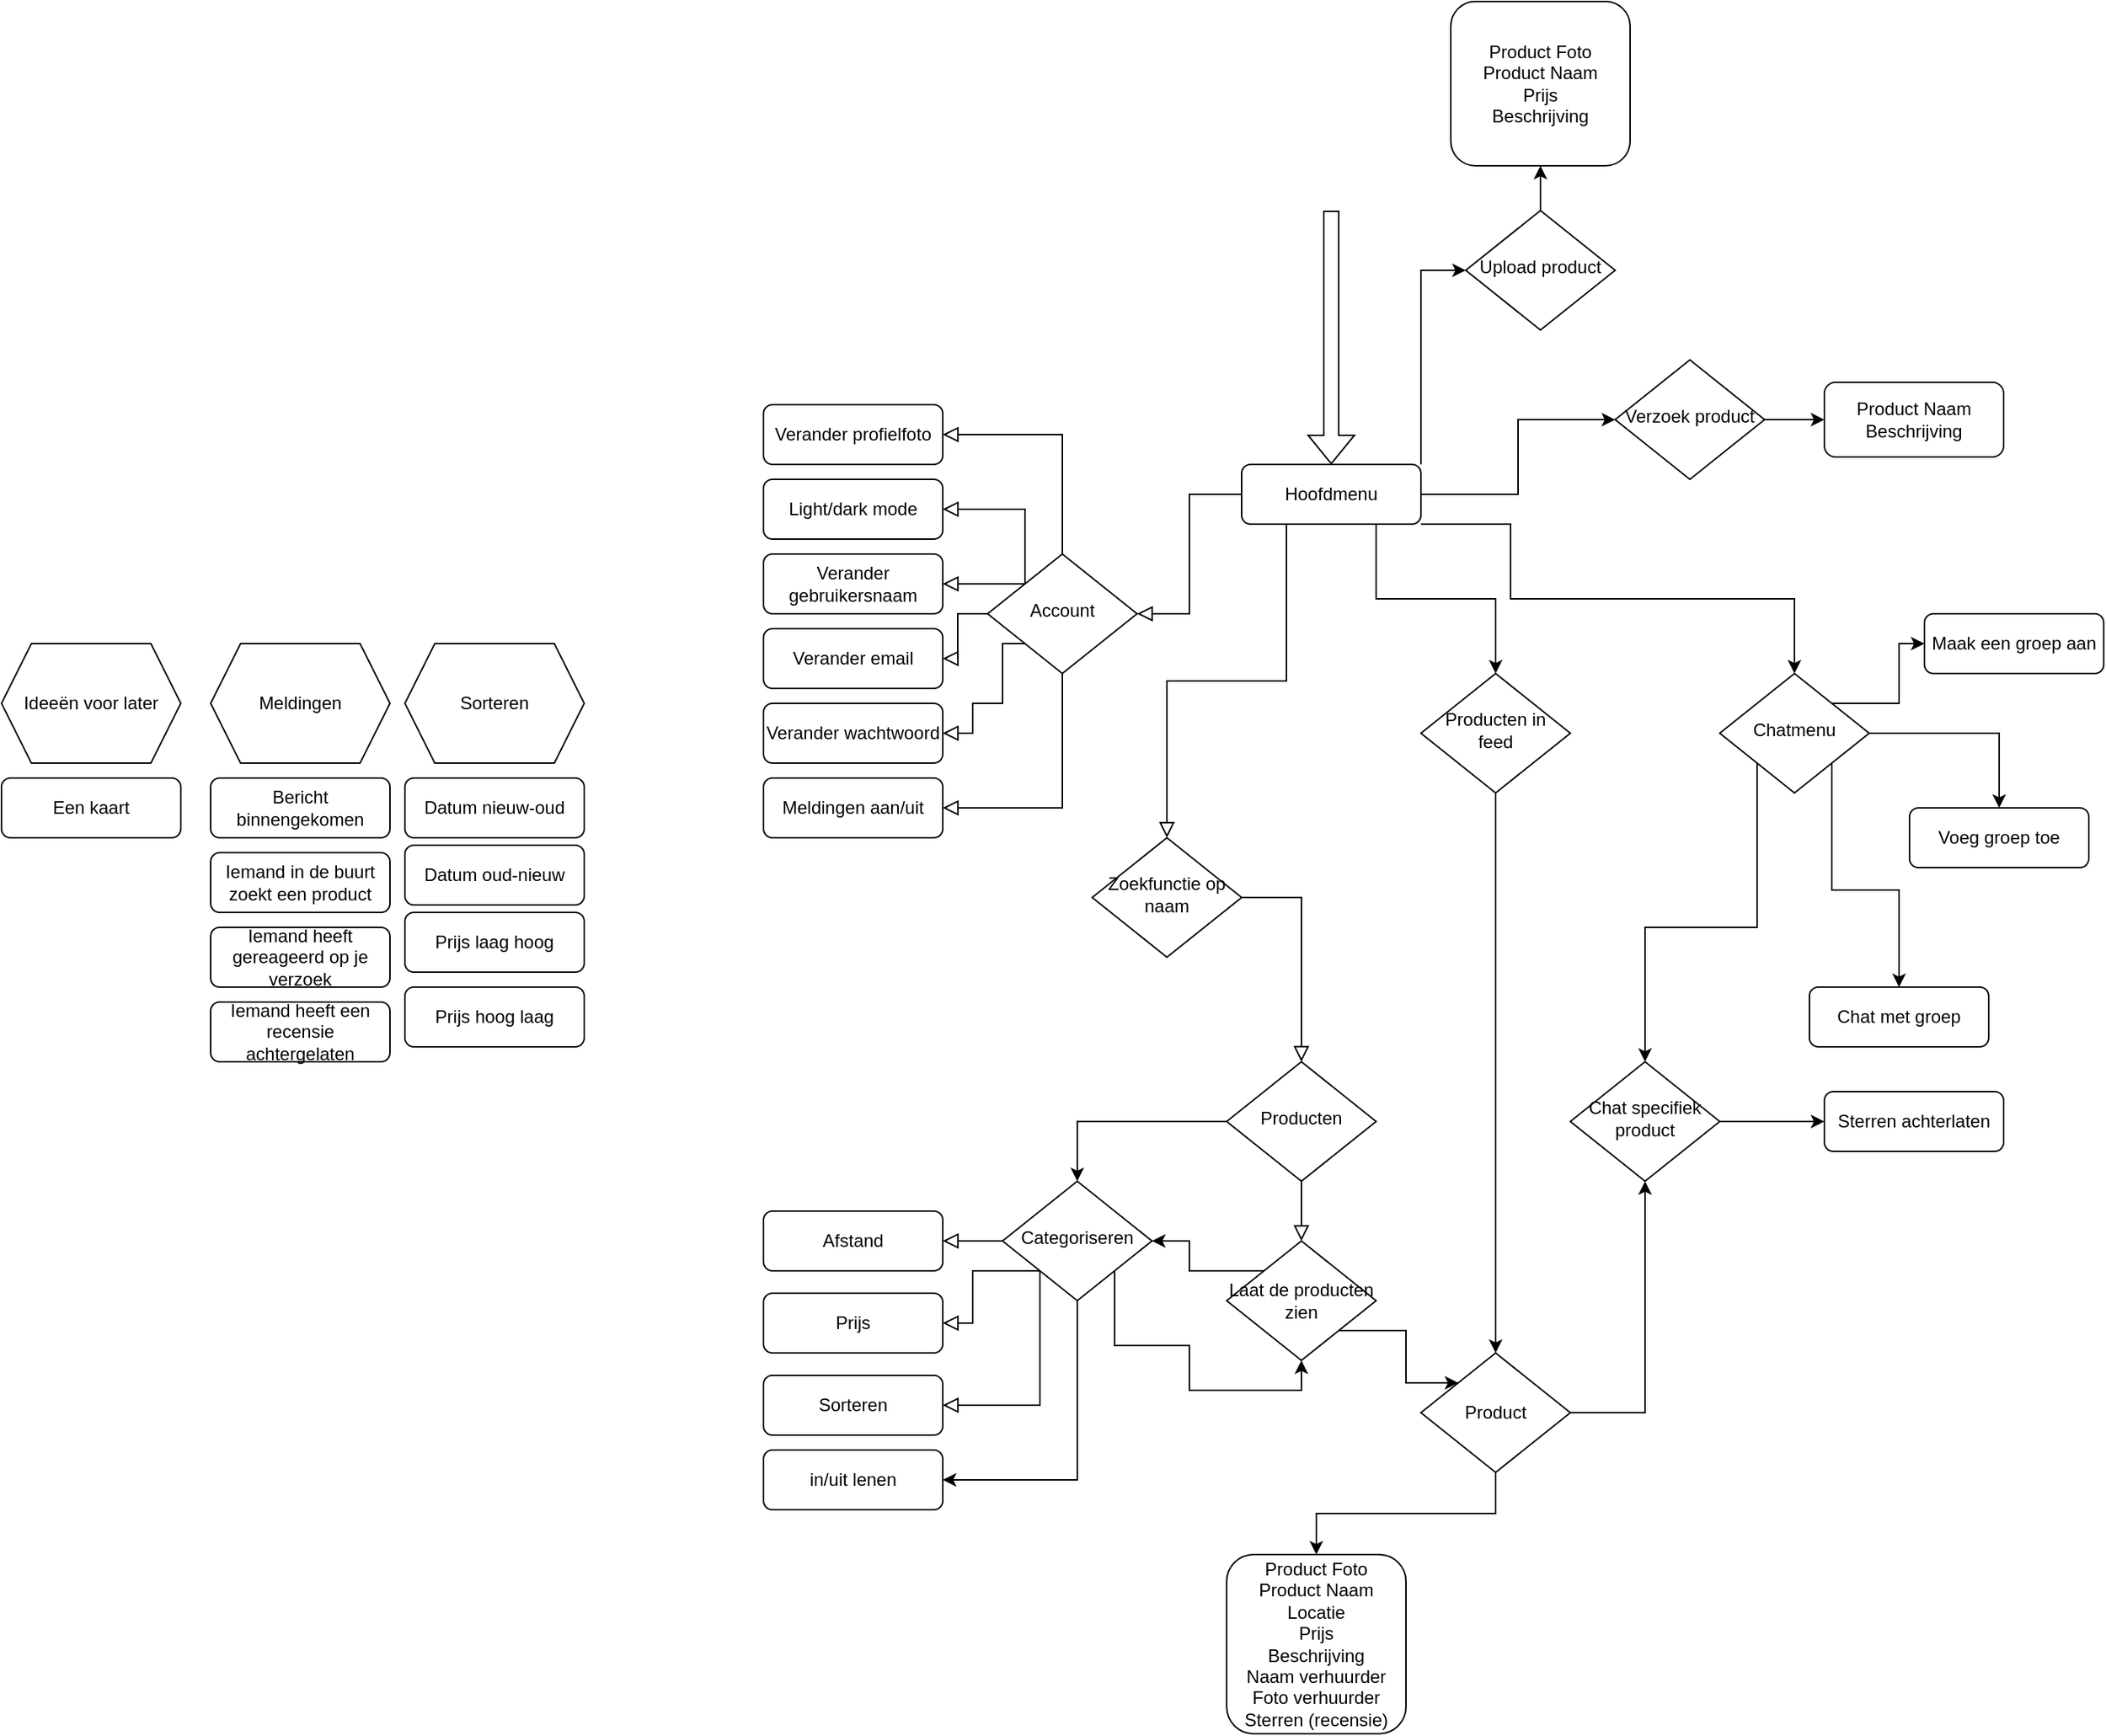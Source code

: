 <mxfile version="21.8.2" type="github">
  <diagram id="C5RBs43oDa-KdzZeNtuy" name="Page-1">
    <mxGraphModel dx="3923" dy="2940" grid="1" gridSize="10" guides="1" tooltips="1" connect="1" arrows="1" fold="1" page="1" pageScale="1" pageWidth="827" pageHeight="1169" math="0" shadow="0">
      <root>
        <mxCell id="WIyWlLk6GJQsqaUBKTNV-0" />
        <mxCell id="WIyWlLk6GJQsqaUBKTNV-1" parent="WIyWlLk6GJQsqaUBKTNV-0" />
        <mxCell id="afaMu38CD6oJEMducVZz-55" style="edgeStyle=orthogonalEdgeStyle;rounded=0;orthogonalLoop=1;jettySize=auto;html=1;exitX=0.75;exitY=1;exitDx=0;exitDy=0;entryX=0.5;entryY=0;entryDx=0;entryDy=0;" parent="WIyWlLk6GJQsqaUBKTNV-1" source="WIyWlLk6GJQsqaUBKTNV-3" target="afaMu38CD6oJEMducVZz-48" edge="1">
          <mxGeometry relative="1" as="geometry" />
        </mxCell>
        <mxCell id="afaMu38CD6oJEMducVZz-69" style="edgeStyle=orthogonalEdgeStyle;rounded=0;orthogonalLoop=1;jettySize=auto;html=1;exitX=1;exitY=1;exitDx=0;exitDy=0;entryX=0.5;entryY=0;entryDx=0;entryDy=0;" parent="WIyWlLk6GJQsqaUBKTNV-1" source="WIyWlLk6GJQsqaUBKTNV-3" target="afaMu38CD6oJEMducVZz-66" edge="1">
          <mxGeometry relative="1" as="geometry">
            <Array as="points">
              <mxPoint x="440" y="70" />
              <mxPoint x="440" y="120" />
              <mxPoint x="630" y="120" />
            </Array>
          </mxGeometry>
        </mxCell>
        <mxCell id="afaMu38CD6oJEMducVZz-87" style="edgeStyle=orthogonalEdgeStyle;rounded=0;orthogonalLoop=1;jettySize=auto;html=1;exitX=1;exitY=0;exitDx=0;exitDy=0;entryX=0;entryY=0.5;entryDx=0;entryDy=0;" parent="WIyWlLk6GJQsqaUBKTNV-1" source="WIyWlLk6GJQsqaUBKTNV-3" target="fX-Z9YBcb2msoDPGb8kQ-4" edge="1">
          <mxGeometry relative="1" as="geometry" />
        </mxCell>
        <mxCell id="afaMu38CD6oJEMducVZz-97" style="edgeStyle=orthogonalEdgeStyle;rounded=0;orthogonalLoop=1;jettySize=auto;html=1;exitX=1;exitY=0.5;exitDx=0;exitDy=0;" parent="WIyWlLk6GJQsqaUBKTNV-1" source="WIyWlLk6GJQsqaUBKTNV-3" target="afaMu38CD6oJEMducVZz-96" edge="1">
          <mxGeometry relative="1" as="geometry" />
        </mxCell>
        <mxCell id="WIyWlLk6GJQsqaUBKTNV-3" value="Hoofdmenu" style="rounded=1;whiteSpace=wrap;html=1;fontSize=12;glass=0;strokeWidth=1;shadow=0;" parent="WIyWlLk6GJQsqaUBKTNV-1" vertex="1">
          <mxGeometry x="260" y="30" width="120" height="40" as="geometry" />
        </mxCell>
        <mxCell id="WIyWlLk6GJQsqaUBKTNV-6" value="Zoekfunctie op naam" style="rhombus;whiteSpace=wrap;html=1;shadow=0;fontFamily=Helvetica;fontSize=12;align=center;strokeWidth=1;spacing=6;spacingTop=-4;" parent="WIyWlLk6GJQsqaUBKTNV-1" vertex="1">
          <mxGeometry x="160" y="280" width="100" height="80" as="geometry" />
        </mxCell>
        <mxCell id="fX-Z9YBcb2msoDPGb8kQ-0" value="Account" style="rhombus;whiteSpace=wrap;html=1;shadow=0;fontFamily=Helvetica;fontSize=12;align=center;strokeWidth=1;spacing=6;spacingTop=-4;" parent="WIyWlLk6GJQsqaUBKTNV-1" vertex="1">
          <mxGeometry x="90" y="90" width="100" height="80" as="geometry" />
        </mxCell>
        <mxCell id="afaMu38CD6oJEMducVZz-61" style="edgeStyle=orthogonalEdgeStyle;rounded=0;orthogonalLoop=1;jettySize=auto;html=1;exitX=0;exitY=0.5;exitDx=0;exitDy=0;entryX=0.5;entryY=0;entryDx=0;entryDy=0;" parent="WIyWlLk6GJQsqaUBKTNV-1" source="fX-Z9YBcb2msoDPGb8kQ-2" target="afaMu38CD6oJEMducVZz-15" edge="1">
          <mxGeometry relative="1" as="geometry" />
        </mxCell>
        <mxCell id="fX-Z9YBcb2msoDPGb8kQ-2" value="Producten" style="rhombus;whiteSpace=wrap;html=1;shadow=0;fontFamily=Helvetica;fontSize=12;align=center;strokeWidth=1;spacing=6;spacingTop=-4;" parent="WIyWlLk6GJQsqaUBKTNV-1" vertex="1">
          <mxGeometry x="250" y="430" width="100" height="80" as="geometry" />
        </mxCell>
        <mxCell id="afaMu38CD6oJEMducVZz-90" style="edgeStyle=orthogonalEdgeStyle;rounded=0;orthogonalLoop=1;jettySize=auto;html=1;exitX=0.5;exitY=0;exitDx=0;exitDy=0;entryX=0.5;entryY=1;entryDx=0;entryDy=0;" parent="WIyWlLk6GJQsqaUBKTNV-1" source="fX-Z9YBcb2msoDPGb8kQ-4" target="afaMu38CD6oJEMducVZz-89" edge="1">
          <mxGeometry relative="1" as="geometry" />
        </mxCell>
        <mxCell id="fX-Z9YBcb2msoDPGb8kQ-4" value="Upload product" style="rhombus;whiteSpace=wrap;html=1;shadow=0;fontFamily=Helvetica;fontSize=12;align=center;strokeWidth=1;spacing=6;spacingTop=-4;" parent="WIyWlLk6GJQsqaUBKTNV-1" vertex="1">
          <mxGeometry x="410" y="-140" width="100" height="80" as="geometry" />
        </mxCell>
        <mxCell id="afaMu38CD6oJEMducVZz-95" style="edgeStyle=orthogonalEdgeStyle;rounded=0;orthogonalLoop=1;jettySize=auto;html=1;exitX=1;exitY=0.5;exitDx=0;exitDy=0;entryX=0;entryY=0.5;entryDx=0;entryDy=0;" parent="WIyWlLk6GJQsqaUBKTNV-1" source="fX-Z9YBcb2msoDPGb8kQ-5" target="afaMu38CD6oJEMducVZz-94" edge="1">
          <mxGeometry relative="1" as="geometry" />
        </mxCell>
        <mxCell id="fX-Z9YBcb2msoDPGb8kQ-5" value="Chat specifiek product" style="rhombus;whiteSpace=wrap;html=1;shadow=0;fontFamily=Helvetica;fontSize=12;align=center;strokeWidth=1;spacing=6;spacingTop=-4;" parent="WIyWlLk6GJQsqaUBKTNV-1" vertex="1">
          <mxGeometry x="480" y="430" width="100" height="80" as="geometry" />
        </mxCell>
        <mxCell id="fX-Z9YBcb2msoDPGb8kQ-8" value="" style="rounded=0;html=1;jettySize=auto;orthogonalLoop=1;fontSize=11;endArrow=block;endFill=0;endSize=8;strokeWidth=1;shadow=0;labelBackgroundColor=none;edgeStyle=orthogonalEdgeStyle;entryX=1;entryY=0.5;entryDx=0;entryDy=0;exitX=0;exitY=0.5;exitDx=0;exitDy=0;" parent="WIyWlLk6GJQsqaUBKTNV-1" source="WIyWlLk6GJQsqaUBKTNV-3" target="fX-Z9YBcb2msoDPGb8kQ-0" edge="1">
          <mxGeometry relative="1" as="geometry">
            <mxPoint x="390" y="60" as="sourcePoint" />
            <mxPoint x="460" y="70" as="targetPoint" />
          </mxGeometry>
        </mxCell>
        <mxCell id="fX-Z9YBcb2msoDPGb8kQ-12" value="Verander profielfoto" style="rounded=1;whiteSpace=wrap;html=1;fontSize=12;glass=0;strokeWidth=1;shadow=0;" parent="WIyWlLk6GJQsqaUBKTNV-1" vertex="1">
          <mxGeometry x="-60" y="-10" width="120" height="40" as="geometry" />
        </mxCell>
        <mxCell id="fX-Z9YBcb2msoDPGb8kQ-13" value="Verander gebruikersnaam" style="rounded=1;whiteSpace=wrap;html=1;fontSize=12;glass=0;strokeWidth=1;shadow=0;" parent="WIyWlLk6GJQsqaUBKTNV-1" vertex="1">
          <mxGeometry x="-60" y="90" width="120" height="40" as="geometry" />
        </mxCell>
        <mxCell id="fX-Z9YBcb2msoDPGb8kQ-14" value="Verander email" style="rounded=1;whiteSpace=wrap;html=1;fontSize=12;glass=0;strokeWidth=1;shadow=0;" parent="WIyWlLk6GJQsqaUBKTNV-1" vertex="1">
          <mxGeometry x="-60" y="140" width="120" height="40" as="geometry" />
        </mxCell>
        <mxCell id="fX-Z9YBcb2msoDPGb8kQ-15" value="Verander wachtwoord" style="rounded=1;whiteSpace=wrap;html=1;fontSize=12;glass=0;strokeWidth=1;shadow=0;" parent="WIyWlLk6GJQsqaUBKTNV-1" vertex="1">
          <mxGeometry x="-60" y="190" width="120" height="40" as="geometry" />
        </mxCell>
        <mxCell id="fX-Z9YBcb2msoDPGb8kQ-24" value="Meldingen aan/uit" style="rounded=1;whiteSpace=wrap;html=1;fontSize=12;glass=0;strokeWidth=1;shadow=0;" parent="WIyWlLk6GJQsqaUBKTNV-1" vertex="1">
          <mxGeometry x="-60" y="240" width="120" height="40" as="geometry" />
        </mxCell>
        <mxCell id="afaMu38CD6oJEMducVZz-1" value="" style="group" parent="WIyWlLk6GJQsqaUBKTNV-1" vertex="1" connectable="0">
          <mxGeometry x="-430" y="150" width="120" height="280" as="geometry" />
        </mxCell>
        <mxCell id="fX-Z9YBcb2msoDPGb8kQ-20" value="Bericht binnengekomen" style="rounded=1;whiteSpace=wrap;html=1;fontSize=12;glass=0;strokeWidth=1;shadow=0;" parent="afaMu38CD6oJEMducVZz-1" vertex="1">
          <mxGeometry y="90" width="120" height="40" as="geometry" />
        </mxCell>
        <mxCell id="fX-Z9YBcb2msoDPGb8kQ-21" value="Iemand in de buurt zoekt een product" style="rounded=1;whiteSpace=wrap;html=1;fontSize=12;glass=0;strokeWidth=1;shadow=0;" parent="afaMu38CD6oJEMducVZz-1" vertex="1">
          <mxGeometry y="140" width="120" height="40" as="geometry" />
        </mxCell>
        <mxCell id="fX-Z9YBcb2msoDPGb8kQ-22" value="Iemand heeft gereageerd op je verzoek" style="rounded=1;whiteSpace=wrap;html=1;fontSize=12;glass=0;strokeWidth=1;shadow=0;" parent="afaMu38CD6oJEMducVZz-1" vertex="1">
          <mxGeometry y="190" width="120" height="40" as="geometry" />
        </mxCell>
        <mxCell id="fX-Z9YBcb2msoDPGb8kQ-23" value="Iemand heeft een recensie achtergelaten" style="rounded=1;whiteSpace=wrap;html=1;fontSize=12;glass=0;strokeWidth=1;shadow=0;" parent="afaMu38CD6oJEMducVZz-1" vertex="1">
          <mxGeometry y="240" width="120" height="40" as="geometry" />
        </mxCell>
        <mxCell id="afaMu38CD6oJEMducVZz-0" value="Meldingen" style="shape=hexagon;perimeter=hexagonPerimeter2;whiteSpace=wrap;html=1;fixedSize=1;" parent="afaMu38CD6oJEMducVZz-1" vertex="1">
          <mxGeometry width="120" height="80" as="geometry" />
        </mxCell>
        <mxCell id="afaMu38CD6oJEMducVZz-2" value="" style="rounded=0;html=1;jettySize=auto;orthogonalLoop=1;fontSize=11;endArrow=block;endFill=0;endSize=8;strokeWidth=1;shadow=0;labelBackgroundColor=none;edgeStyle=orthogonalEdgeStyle;entryX=1;entryY=0.5;entryDx=0;entryDy=0;exitX=0.5;exitY=0;exitDx=0;exitDy=0;" parent="WIyWlLk6GJQsqaUBKTNV-1" source="fX-Z9YBcb2msoDPGb8kQ-0" target="fX-Z9YBcb2msoDPGb8kQ-12" edge="1">
          <mxGeometry relative="1" as="geometry">
            <mxPoint x="230" y="30" as="sourcePoint" />
            <mxPoint x="100" y="90" as="targetPoint" />
          </mxGeometry>
        </mxCell>
        <mxCell id="afaMu38CD6oJEMducVZz-3" value="" style="rounded=0;html=1;jettySize=auto;orthogonalLoop=1;fontSize=11;endArrow=block;endFill=0;endSize=8;strokeWidth=1;shadow=0;labelBackgroundColor=none;edgeStyle=orthogonalEdgeStyle;entryX=1;entryY=0.5;entryDx=0;entryDy=0;exitX=0.5;exitY=1;exitDx=0;exitDy=0;" parent="WIyWlLk6GJQsqaUBKTNV-1" source="fX-Z9YBcb2msoDPGb8kQ-0" target="fX-Z9YBcb2msoDPGb8kQ-24" edge="1">
          <mxGeometry relative="1" as="geometry">
            <mxPoint x="100" y="140" as="sourcePoint" />
            <mxPoint x="70" y="70" as="targetPoint" />
          </mxGeometry>
        </mxCell>
        <mxCell id="afaMu38CD6oJEMducVZz-4" value="" style="rounded=0;html=1;jettySize=auto;orthogonalLoop=1;fontSize=11;endArrow=block;endFill=0;endSize=8;strokeWidth=1;shadow=0;labelBackgroundColor=none;edgeStyle=orthogonalEdgeStyle;entryX=1;entryY=0.5;entryDx=0;entryDy=0;exitX=0;exitY=0;exitDx=0;exitDy=0;" parent="WIyWlLk6GJQsqaUBKTNV-1" source="fX-Z9YBcb2msoDPGb8kQ-0" target="fX-Z9YBcb2msoDPGb8kQ-13" edge="1">
          <mxGeometry relative="1" as="geometry">
            <mxPoint x="150" y="100" as="sourcePoint" />
            <mxPoint x="70" y="70" as="targetPoint" />
          </mxGeometry>
        </mxCell>
        <mxCell id="afaMu38CD6oJEMducVZz-5" value="" style="rounded=0;html=1;jettySize=auto;orthogonalLoop=1;fontSize=11;endArrow=block;endFill=0;endSize=8;strokeWidth=1;shadow=0;labelBackgroundColor=none;edgeStyle=orthogonalEdgeStyle;entryX=1;entryY=0.5;entryDx=0;entryDy=0;exitX=0;exitY=0.5;exitDx=0;exitDy=0;" parent="WIyWlLk6GJQsqaUBKTNV-1" source="fX-Z9YBcb2msoDPGb8kQ-0" target="fX-Z9YBcb2msoDPGb8kQ-14" edge="1">
          <mxGeometry relative="1" as="geometry">
            <mxPoint x="160" y="110" as="sourcePoint" />
            <mxPoint x="80" y="80" as="targetPoint" />
          </mxGeometry>
        </mxCell>
        <mxCell id="afaMu38CD6oJEMducVZz-6" value="" style="rounded=0;html=1;jettySize=auto;orthogonalLoop=1;fontSize=11;endArrow=block;endFill=0;endSize=8;strokeWidth=1;shadow=0;labelBackgroundColor=none;edgeStyle=orthogonalEdgeStyle;entryX=1;entryY=0.5;entryDx=0;entryDy=0;exitX=0;exitY=1;exitDx=0;exitDy=0;" parent="WIyWlLk6GJQsqaUBKTNV-1" source="fX-Z9YBcb2msoDPGb8kQ-0" target="fX-Z9YBcb2msoDPGb8kQ-15" edge="1">
          <mxGeometry relative="1" as="geometry">
            <mxPoint x="170" y="120" as="sourcePoint" />
            <mxPoint x="90" y="90" as="targetPoint" />
            <Array as="points">
              <mxPoint x="100" y="150" />
              <mxPoint x="100" y="190" />
              <mxPoint x="80" y="190" />
              <mxPoint x="80" y="210" />
            </Array>
          </mxGeometry>
        </mxCell>
        <mxCell id="afaMu38CD6oJEMducVZz-7" value="" style="rounded=0;html=1;jettySize=auto;orthogonalLoop=1;fontSize=11;endArrow=block;endFill=0;endSize=8;strokeWidth=1;shadow=0;labelBackgroundColor=none;edgeStyle=orthogonalEdgeStyle;entryX=0.5;entryY=0;entryDx=0;entryDy=0;exitX=0.25;exitY=1;exitDx=0;exitDy=0;" parent="WIyWlLk6GJQsqaUBKTNV-1" source="WIyWlLk6GJQsqaUBKTNV-3" target="WIyWlLk6GJQsqaUBKTNV-6" edge="1">
          <mxGeometry relative="1" as="geometry">
            <mxPoint x="260" y="70" as="sourcePoint" />
            <mxPoint x="200" y="140" as="targetPoint" />
          </mxGeometry>
        </mxCell>
        <mxCell id="afaMu38CD6oJEMducVZz-57" style="edgeStyle=orthogonalEdgeStyle;rounded=0;orthogonalLoop=1;jettySize=auto;html=1;exitX=1;exitY=1;exitDx=0;exitDy=0;entryX=0.5;entryY=1;entryDx=0;entryDy=0;" parent="WIyWlLk6GJQsqaUBKTNV-1" source="afaMu38CD6oJEMducVZz-15" target="afaMu38CD6oJEMducVZz-49" edge="1">
          <mxGeometry relative="1" as="geometry">
            <Array as="points">
              <mxPoint x="175" y="620" />
              <mxPoint x="225" y="620" />
              <mxPoint x="225" y="650" />
              <mxPoint x="300" y="650" />
            </Array>
          </mxGeometry>
        </mxCell>
        <mxCell id="afaMu38CD6oJEMducVZz-101" style="edgeStyle=orthogonalEdgeStyle;rounded=0;orthogonalLoop=1;jettySize=auto;html=1;exitX=0.5;exitY=1;exitDx=0;exitDy=0;entryX=1;entryY=0.5;entryDx=0;entryDy=0;" parent="WIyWlLk6GJQsqaUBKTNV-1" source="afaMu38CD6oJEMducVZz-15" target="afaMu38CD6oJEMducVZz-100" edge="1">
          <mxGeometry relative="1" as="geometry">
            <Array as="points">
              <mxPoint x="150" y="710" />
            </Array>
          </mxGeometry>
        </mxCell>
        <mxCell id="afaMu38CD6oJEMducVZz-15" value="Categoriseren" style="rhombus;whiteSpace=wrap;html=1;shadow=0;fontFamily=Helvetica;fontSize=12;align=center;strokeWidth=1;spacing=6;spacingTop=-4;" parent="WIyWlLk6GJQsqaUBKTNV-1" vertex="1">
          <mxGeometry x="100" y="510" width="100" height="80" as="geometry" />
        </mxCell>
        <mxCell id="afaMu38CD6oJEMducVZz-16" value="Afstand" style="rounded=1;whiteSpace=wrap;html=1;fontSize=12;glass=0;strokeWidth=1;shadow=0;" parent="WIyWlLk6GJQsqaUBKTNV-1" vertex="1">
          <mxGeometry x="-60" y="530" width="120" height="40" as="geometry" />
        </mxCell>
        <mxCell id="afaMu38CD6oJEMducVZz-17" value="Prijs" style="rounded=1;whiteSpace=wrap;html=1;fontSize=12;glass=0;strokeWidth=1;shadow=0;" parent="WIyWlLk6GJQsqaUBKTNV-1" vertex="1">
          <mxGeometry x="-60" y="585" width="120" height="40" as="geometry" />
        </mxCell>
        <mxCell id="afaMu38CD6oJEMducVZz-25" value="Sorteren" style="rounded=1;whiteSpace=wrap;html=1;fontSize=12;glass=0;strokeWidth=1;shadow=0;" parent="WIyWlLk6GJQsqaUBKTNV-1" vertex="1">
          <mxGeometry x="-60" y="640" width="120" height="40" as="geometry" />
        </mxCell>
        <mxCell id="afaMu38CD6oJEMducVZz-37" value="" style="group" parent="WIyWlLk6GJQsqaUBKTNV-1" vertex="1" connectable="0">
          <mxGeometry x="-300" y="150" width="120" height="270" as="geometry" />
        </mxCell>
        <mxCell id="afaMu38CD6oJEMducVZz-26" value="Sorteren" style="shape=hexagon;perimeter=hexagonPerimeter2;whiteSpace=wrap;html=1;fixedSize=1;" parent="afaMu38CD6oJEMducVZz-37" vertex="1">
          <mxGeometry width="120" height="80" as="geometry" />
        </mxCell>
        <mxCell id="afaMu38CD6oJEMducVZz-33" value="Datum nieuw-oud" style="rounded=1;whiteSpace=wrap;html=1;fontSize=12;glass=0;strokeWidth=1;shadow=0;" parent="afaMu38CD6oJEMducVZz-37" vertex="1">
          <mxGeometry y="90" width="120" height="40" as="geometry" />
        </mxCell>
        <mxCell id="afaMu38CD6oJEMducVZz-34" value="Datum oud-nieuw" style="rounded=1;whiteSpace=wrap;html=1;fontSize=12;glass=0;strokeWidth=1;shadow=0;" parent="afaMu38CD6oJEMducVZz-37" vertex="1">
          <mxGeometry y="135" width="120" height="40" as="geometry" />
        </mxCell>
        <mxCell id="afaMu38CD6oJEMducVZz-35" value="Prijs laag hoog" style="rounded=1;whiteSpace=wrap;html=1;fontSize=12;glass=0;strokeWidth=1;shadow=0;" parent="afaMu38CD6oJEMducVZz-37" vertex="1">
          <mxGeometry y="180" width="120" height="40" as="geometry" />
        </mxCell>
        <mxCell id="afaMu38CD6oJEMducVZz-36" value="Prijs hoog laag" style="rounded=1;whiteSpace=wrap;html=1;fontSize=12;glass=0;strokeWidth=1;shadow=0;" parent="afaMu38CD6oJEMducVZz-37" vertex="1">
          <mxGeometry y="230" width="120" height="40" as="geometry" />
        </mxCell>
        <mxCell id="afaMu38CD6oJEMducVZz-40" value="" style="rounded=0;html=1;jettySize=auto;orthogonalLoop=1;fontSize=11;endArrow=block;endFill=0;endSize=8;strokeWidth=1;shadow=0;labelBackgroundColor=none;edgeStyle=orthogonalEdgeStyle;entryX=1;entryY=0.5;entryDx=0;entryDy=0;exitX=0;exitY=0.5;exitDx=0;exitDy=0;" parent="WIyWlLk6GJQsqaUBKTNV-1" source="afaMu38CD6oJEMducVZz-15" target="afaMu38CD6oJEMducVZz-16" edge="1">
          <mxGeometry relative="1" as="geometry">
            <mxPoint x="245" y="480" as="sourcePoint" />
            <mxPoint x="185" y="540" as="targetPoint" />
          </mxGeometry>
        </mxCell>
        <mxCell id="afaMu38CD6oJEMducVZz-41" value="" style="rounded=0;html=1;jettySize=auto;orthogonalLoop=1;fontSize=11;endArrow=block;endFill=0;endSize=8;strokeWidth=1;shadow=0;labelBackgroundColor=none;edgeStyle=orthogonalEdgeStyle;entryX=1;entryY=0.5;entryDx=0;entryDy=0;exitX=0;exitY=1;exitDx=0;exitDy=0;" parent="WIyWlLk6GJQsqaUBKTNV-1" source="afaMu38CD6oJEMducVZz-15" target="afaMu38CD6oJEMducVZz-17" edge="1">
          <mxGeometry relative="1" as="geometry">
            <mxPoint x="110" y="560" as="sourcePoint" />
            <mxPoint x="70" y="560" as="targetPoint" />
          </mxGeometry>
        </mxCell>
        <mxCell id="afaMu38CD6oJEMducVZz-42" value="" style="rounded=0;html=1;jettySize=auto;orthogonalLoop=1;fontSize=11;endArrow=block;endFill=0;endSize=8;strokeWidth=1;shadow=0;labelBackgroundColor=none;edgeStyle=orthogonalEdgeStyle;entryX=1;entryY=0.5;entryDx=0;entryDy=0;exitX=0;exitY=1;exitDx=0;exitDy=0;" parent="WIyWlLk6GJQsqaUBKTNV-1" source="afaMu38CD6oJEMducVZz-15" target="afaMu38CD6oJEMducVZz-25" edge="1">
          <mxGeometry relative="1" as="geometry">
            <mxPoint x="135" y="580" as="sourcePoint" />
            <mxPoint x="70" y="615" as="targetPoint" />
            <Array as="points">
              <mxPoint x="125" y="660" />
            </Array>
          </mxGeometry>
        </mxCell>
        <mxCell id="afaMu38CD6oJEMducVZz-43" value="Ideeën voor later" style="shape=hexagon;perimeter=hexagonPerimeter2;whiteSpace=wrap;html=1;fixedSize=1;" parent="WIyWlLk6GJQsqaUBKTNV-1" vertex="1">
          <mxGeometry x="-570" y="150" width="120" height="80" as="geometry" />
        </mxCell>
        <mxCell id="afaMu38CD6oJEMducVZz-44" value="Een kaart" style="rounded=1;whiteSpace=wrap;html=1;fontSize=12;glass=0;strokeWidth=1;shadow=0;" parent="WIyWlLk6GJQsqaUBKTNV-1" vertex="1">
          <mxGeometry x="-570" y="240" width="120" height="40" as="geometry" />
        </mxCell>
        <mxCell id="afaMu38CD6oJEMducVZz-46" value="" style="rounded=0;html=1;jettySize=auto;orthogonalLoop=1;fontSize=11;endArrow=block;endFill=0;endSize=8;strokeWidth=1;shadow=0;labelBackgroundColor=none;edgeStyle=orthogonalEdgeStyle;exitX=0.5;exitY=1;exitDx=0;exitDy=0;entryX=0.5;entryY=0;entryDx=0;entryDy=0;" parent="WIyWlLk6GJQsqaUBKTNV-1" source="fX-Z9YBcb2msoDPGb8kQ-2" target="afaMu38CD6oJEMducVZz-49" edge="1">
          <mxGeometry relative="1" as="geometry">
            <mxPoint x="285" y="500" as="sourcePoint" />
            <mxPoint x="300" y="550" as="targetPoint" />
          </mxGeometry>
        </mxCell>
        <mxCell id="afaMu38CD6oJEMducVZz-47" value="" style="rounded=0;html=1;jettySize=auto;orthogonalLoop=1;fontSize=11;endArrow=block;endFill=0;endSize=8;strokeWidth=1;shadow=0;labelBackgroundColor=none;edgeStyle=orthogonalEdgeStyle;entryX=0.5;entryY=0;entryDx=0;entryDy=0;exitX=1;exitY=0.5;exitDx=0;exitDy=0;" parent="WIyWlLk6GJQsqaUBKTNV-1" source="WIyWlLk6GJQsqaUBKTNV-6" target="fX-Z9YBcb2msoDPGb8kQ-2" edge="1">
          <mxGeometry relative="1" as="geometry">
            <mxPoint x="285" y="500" as="sourcePoint" />
            <mxPoint x="225" y="560" as="targetPoint" />
          </mxGeometry>
        </mxCell>
        <mxCell id="afaMu38CD6oJEMducVZz-52" style="edgeStyle=orthogonalEdgeStyle;rounded=0;orthogonalLoop=1;jettySize=auto;html=1;exitX=0.5;exitY=1;exitDx=0;exitDy=0;entryX=0.5;entryY=0;entryDx=0;entryDy=0;" parent="WIyWlLk6GJQsqaUBKTNV-1" source="afaMu38CD6oJEMducVZz-48" target="afaMu38CD6oJEMducVZz-51" edge="1">
          <mxGeometry relative="1" as="geometry" />
        </mxCell>
        <mxCell id="afaMu38CD6oJEMducVZz-48" value="Producten in feed" style="rhombus;whiteSpace=wrap;html=1;shadow=0;fontFamily=Helvetica;fontSize=12;align=center;strokeWidth=1;spacing=6;spacingTop=-4;" parent="WIyWlLk6GJQsqaUBKTNV-1" vertex="1">
          <mxGeometry x="380" y="170" width="100" height="80" as="geometry" />
        </mxCell>
        <mxCell id="afaMu38CD6oJEMducVZz-56" style="edgeStyle=orthogonalEdgeStyle;rounded=0;orthogonalLoop=1;jettySize=auto;html=1;exitX=1;exitY=1;exitDx=0;exitDy=0;entryX=0;entryY=0;entryDx=0;entryDy=0;" parent="WIyWlLk6GJQsqaUBKTNV-1" source="afaMu38CD6oJEMducVZz-49" target="afaMu38CD6oJEMducVZz-51" edge="1">
          <mxGeometry relative="1" as="geometry" />
        </mxCell>
        <mxCell id="afaMu38CD6oJEMducVZz-58" style="edgeStyle=orthogonalEdgeStyle;rounded=0;orthogonalLoop=1;jettySize=auto;html=1;exitX=0;exitY=0;exitDx=0;exitDy=0;entryX=1;entryY=0.5;entryDx=0;entryDy=0;" parent="WIyWlLk6GJQsqaUBKTNV-1" source="afaMu38CD6oJEMducVZz-49" target="afaMu38CD6oJEMducVZz-15" edge="1">
          <mxGeometry relative="1" as="geometry" />
        </mxCell>
        <mxCell id="afaMu38CD6oJEMducVZz-49" value="Laat de producten zien" style="rhombus;whiteSpace=wrap;html=1;" parent="WIyWlLk6GJQsqaUBKTNV-1" vertex="1">
          <mxGeometry x="250" y="550" width="100" height="80" as="geometry" />
        </mxCell>
        <mxCell id="afaMu38CD6oJEMducVZz-64" style="edgeStyle=orthogonalEdgeStyle;rounded=0;orthogonalLoop=1;jettySize=auto;html=1;exitX=0.5;exitY=1;exitDx=0;exitDy=0;entryX=0.5;entryY=0;entryDx=0;entryDy=0;" parent="WIyWlLk6GJQsqaUBKTNV-1" source="afaMu38CD6oJEMducVZz-51" target="afaMu38CD6oJEMducVZz-62" edge="1">
          <mxGeometry relative="1" as="geometry" />
        </mxCell>
        <mxCell id="afaMu38CD6oJEMducVZz-65" style="edgeStyle=orthogonalEdgeStyle;rounded=0;orthogonalLoop=1;jettySize=auto;html=1;exitX=1;exitY=0.5;exitDx=0;exitDy=0;entryX=0.5;entryY=1;entryDx=0;entryDy=0;" parent="WIyWlLk6GJQsqaUBKTNV-1" source="afaMu38CD6oJEMducVZz-51" target="fX-Z9YBcb2msoDPGb8kQ-5" edge="1">
          <mxGeometry relative="1" as="geometry" />
        </mxCell>
        <mxCell id="afaMu38CD6oJEMducVZz-51" value="Product" style="rhombus;whiteSpace=wrap;html=1;" parent="WIyWlLk6GJQsqaUBKTNV-1" vertex="1">
          <mxGeometry x="380" y="625" width="100" height="80" as="geometry" />
        </mxCell>
        <mxCell id="afaMu38CD6oJEMducVZz-62" value="Product Foto&lt;br&gt;Product Naam&lt;br&gt;Locatie&lt;br&gt;Prijs&lt;br&gt;Beschrijving&lt;br&gt;Naam verhuurder&lt;br&gt;Foto verhuurder&lt;br&gt;Sterren (recensie)" style="rounded=1;whiteSpace=wrap;html=1;fontSize=12;glass=0;strokeWidth=1;shadow=0;" parent="WIyWlLk6GJQsqaUBKTNV-1" vertex="1">
          <mxGeometry x="250" y="760" width="120" height="120" as="geometry" />
        </mxCell>
        <mxCell id="afaMu38CD6oJEMducVZz-77" style="edgeStyle=orthogonalEdgeStyle;rounded=0;orthogonalLoop=1;jettySize=auto;html=1;exitX=0;exitY=1;exitDx=0;exitDy=0;entryX=0.5;entryY=0;entryDx=0;entryDy=0;" parent="WIyWlLk6GJQsqaUBKTNV-1" source="afaMu38CD6oJEMducVZz-66" target="fX-Z9YBcb2msoDPGb8kQ-5" edge="1">
          <mxGeometry relative="1" as="geometry" />
        </mxCell>
        <mxCell id="afaMu38CD6oJEMducVZz-80" style="edgeStyle=orthogonalEdgeStyle;rounded=0;orthogonalLoop=1;jettySize=auto;html=1;exitX=1;exitY=1;exitDx=0;exitDy=0;entryX=0.5;entryY=0;entryDx=0;entryDy=0;" parent="WIyWlLk6GJQsqaUBKTNV-1" source="afaMu38CD6oJEMducVZz-66" target="afaMu38CD6oJEMducVZz-81" edge="1">
          <mxGeometry relative="1" as="geometry">
            <mxPoint x="675" y="370" as="targetPoint" />
          </mxGeometry>
        </mxCell>
        <mxCell id="afaMu38CD6oJEMducVZz-83" style="edgeStyle=orthogonalEdgeStyle;rounded=0;orthogonalLoop=1;jettySize=auto;html=1;exitX=1;exitY=0.5;exitDx=0;exitDy=0;entryX=0.5;entryY=0;entryDx=0;entryDy=0;" parent="WIyWlLk6GJQsqaUBKTNV-1" source="afaMu38CD6oJEMducVZz-66" target="afaMu38CD6oJEMducVZz-82" edge="1">
          <mxGeometry relative="1" as="geometry" />
        </mxCell>
        <mxCell id="afaMu38CD6oJEMducVZz-85" style="edgeStyle=orthogonalEdgeStyle;rounded=0;orthogonalLoop=1;jettySize=auto;html=1;exitX=1;exitY=0;exitDx=0;exitDy=0;entryX=0;entryY=0.5;entryDx=0;entryDy=0;" parent="WIyWlLk6GJQsqaUBKTNV-1" source="afaMu38CD6oJEMducVZz-66" target="afaMu38CD6oJEMducVZz-84" edge="1">
          <mxGeometry relative="1" as="geometry" />
        </mxCell>
        <mxCell id="afaMu38CD6oJEMducVZz-66" value="Chatmenu" style="rhombus;whiteSpace=wrap;html=1;shadow=0;fontFamily=Helvetica;fontSize=12;align=center;strokeWidth=1;spacing=6;spacingTop=-4;" parent="WIyWlLk6GJQsqaUBKTNV-1" vertex="1">
          <mxGeometry x="580" y="170" width="100" height="80" as="geometry" />
        </mxCell>
        <mxCell id="afaMu38CD6oJEMducVZz-81" value="Chat met groep" style="rounded=1;whiteSpace=wrap;html=1;fontSize=12;glass=0;strokeWidth=1;shadow=0;" parent="WIyWlLk6GJQsqaUBKTNV-1" vertex="1">
          <mxGeometry x="640" y="380" width="120" height="40" as="geometry" />
        </mxCell>
        <mxCell id="afaMu38CD6oJEMducVZz-82" value="Voeg groep toe" style="rounded=1;whiteSpace=wrap;html=1;fontSize=12;glass=0;strokeWidth=1;shadow=0;" parent="WIyWlLk6GJQsqaUBKTNV-1" vertex="1">
          <mxGeometry x="707" y="260" width="120" height="40" as="geometry" />
        </mxCell>
        <mxCell id="afaMu38CD6oJEMducVZz-84" value="Maak een groep aan" style="rounded=1;whiteSpace=wrap;html=1;fontSize=12;glass=0;strokeWidth=1;shadow=0;" parent="WIyWlLk6GJQsqaUBKTNV-1" vertex="1">
          <mxGeometry x="717" y="130" width="120" height="40" as="geometry" />
        </mxCell>
        <mxCell id="afaMu38CD6oJEMducVZz-86" value="" style="shape=flexArrow;endArrow=classic;html=1;rounded=0;" parent="WIyWlLk6GJQsqaUBKTNV-1" target="WIyWlLk6GJQsqaUBKTNV-3" edge="1">
          <mxGeometry width="50" height="50" relative="1" as="geometry">
            <mxPoint x="320" y="-140" as="sourcePoint" />
            <mxPoint x="370" y="-50" as="targetPoint" />
          </mxGeometry>
        </mxCell>
        <mxCell id="afaMu38CD6oJEMducVZz-89" value="Product Foto&lt;br&gt;Product Naam&lt;br&gt;Prijs&lt;br&gt;Beschrijving" style="rounded=1;whiteSpace=wrap;html=1;fontSize=12;glass=0;strokeWidth=1;shadow=0;" parent="WIyWlLk6GJQsqaUBKTNV-1" vertex="1">
          <mxGeometry x="400" y="-280" width="120" height="110" as="geometry" />
        </mxCell>
        <mxCell id="afaMu38CD6oJEMducVZz-94" value="Sterren achterlaten" style="rounded=1;whiteSpace=wrap;html=1;fontSize=12;glass=0;strokeWidth=1;shadow=0;" parent="WIyWlLk6GJQsqaUBKTNV-1" vertex="1">
          <mxGeometry x="650" y="450" width="120" height="40" as="geometry" />
        </mxCell>
        <mxCell id="afaMu38CD6oJEMducVZz-99" style="edgeStyle=orthogonalEdgeStyle;rounded=0;orthogonalLoop=1;jettySize=auto;html=1;exitX=1;exitY=0.5;exitDx=0;exitDy=0;entryX=0;entryY=0.5;entryDx=0;entryDy=0;" parent="WIyWlLk6GJQsqaUBKTNV-1" source="afaMu38CD6oJEMducVZz-96" target="afaMu38CD6oJEMducVZz-98" edge="1">
          <mxGeometry relative="1" as="geometry" />
        </mxCell>
        <mxCell id="afaMu38CD6oJEMducVZz-96" value="Verzoek product" style="rhombus;whiteSpace=wrap;html=1;shadow=0;fontFamily=Helvetica;fontSize=12;align=center;strokeWidth=1;spacing=6;spacingTop=-4;" parent="WIyWlLk6GJQsqaUBKTNV-1" vertex="1">
          <mxGeometry x="510" y="-40" width="100" height="80" as="geometry" />
        </mxCell>
        <mxCell id="afaMu38CD6oJEMducVZz-98" value="Product Naam&lt;br&gt;Beschrijving" style="rounded=1;whiteSpace=wrap;html=1;fontSize=12;glass=0;strokeWidth=1;shadow=0;" parent="WIyWlLk6GJQsqaUBKTNV-1" vertex="1">
          <mxGeometry x="650" y="-25" width="120" height="50" as="geometry" />
        </mxCell>
        <mxCell id="afaMu38CD6oJEMducVZz-100" value="in/uit lenen" style="rounded=1;whiteSpace=wrap;html=1;fontSize=12;glass=0;strokeWidth=1;shadow=0;" parent="WIyWlLk6GJQsqaUBKTNV-1" vertex="1">
          <mxGeometry x="-60" y="690" width="120" height="40" as="geometry" />
        </mxCell>
        <mxCell id="slMOPmLPTgEqpCphf5-d-0" value="Light/dark mode" style="rounded=1;whiteSpace=wrap;html=1;fontSize=12;glass=0;strokeWidth=1;shadow=0;" vertex="1" parent="WIyWlLk6GJQsqaUBKTNV-1">
          <mxGeometry x="-60" y="40" width="120" height="40" as="geometry" />
        </mxCell>
        <mxCell id="slMOPmLPTgEqpCphf5-d-2" value="" style="rounded=0;html=1;jettySize=auto;orthogonalLoop=1;fontSize=11;endArrow=block;endFill=0;endSize=8;strokeWidth=1;shadow=0;labelBackgroundColor=none;edgeStyle=orthogonalEdgeStyle;entryX=1;entryY=0.5;entryDx=0;entryDy=0;exitX=0;exitY=0;exitDx=0;exitDy=0;" edge="1" parent="WIyWlLk6GJQsqaUBKTNV-1" source="fX-Z9YBcb2msoDPGb8kQ-0" target="slMOPmLPTgEqpCphf5-d-0">
          <mxGeometry relative="1" as="geometry">
            <mxPoint x="150" y="100" as="sourcePoint" />
            <mxPoint x="70" y="20" as="targetPoint" />
            <Array as="points">
              <mxPoint x="115" y="60" />
            </Array>
          </mxGeometry>
        </mxCell>
      </root>
    </mxGraphModel>
  </diagram>
</mxfile>
